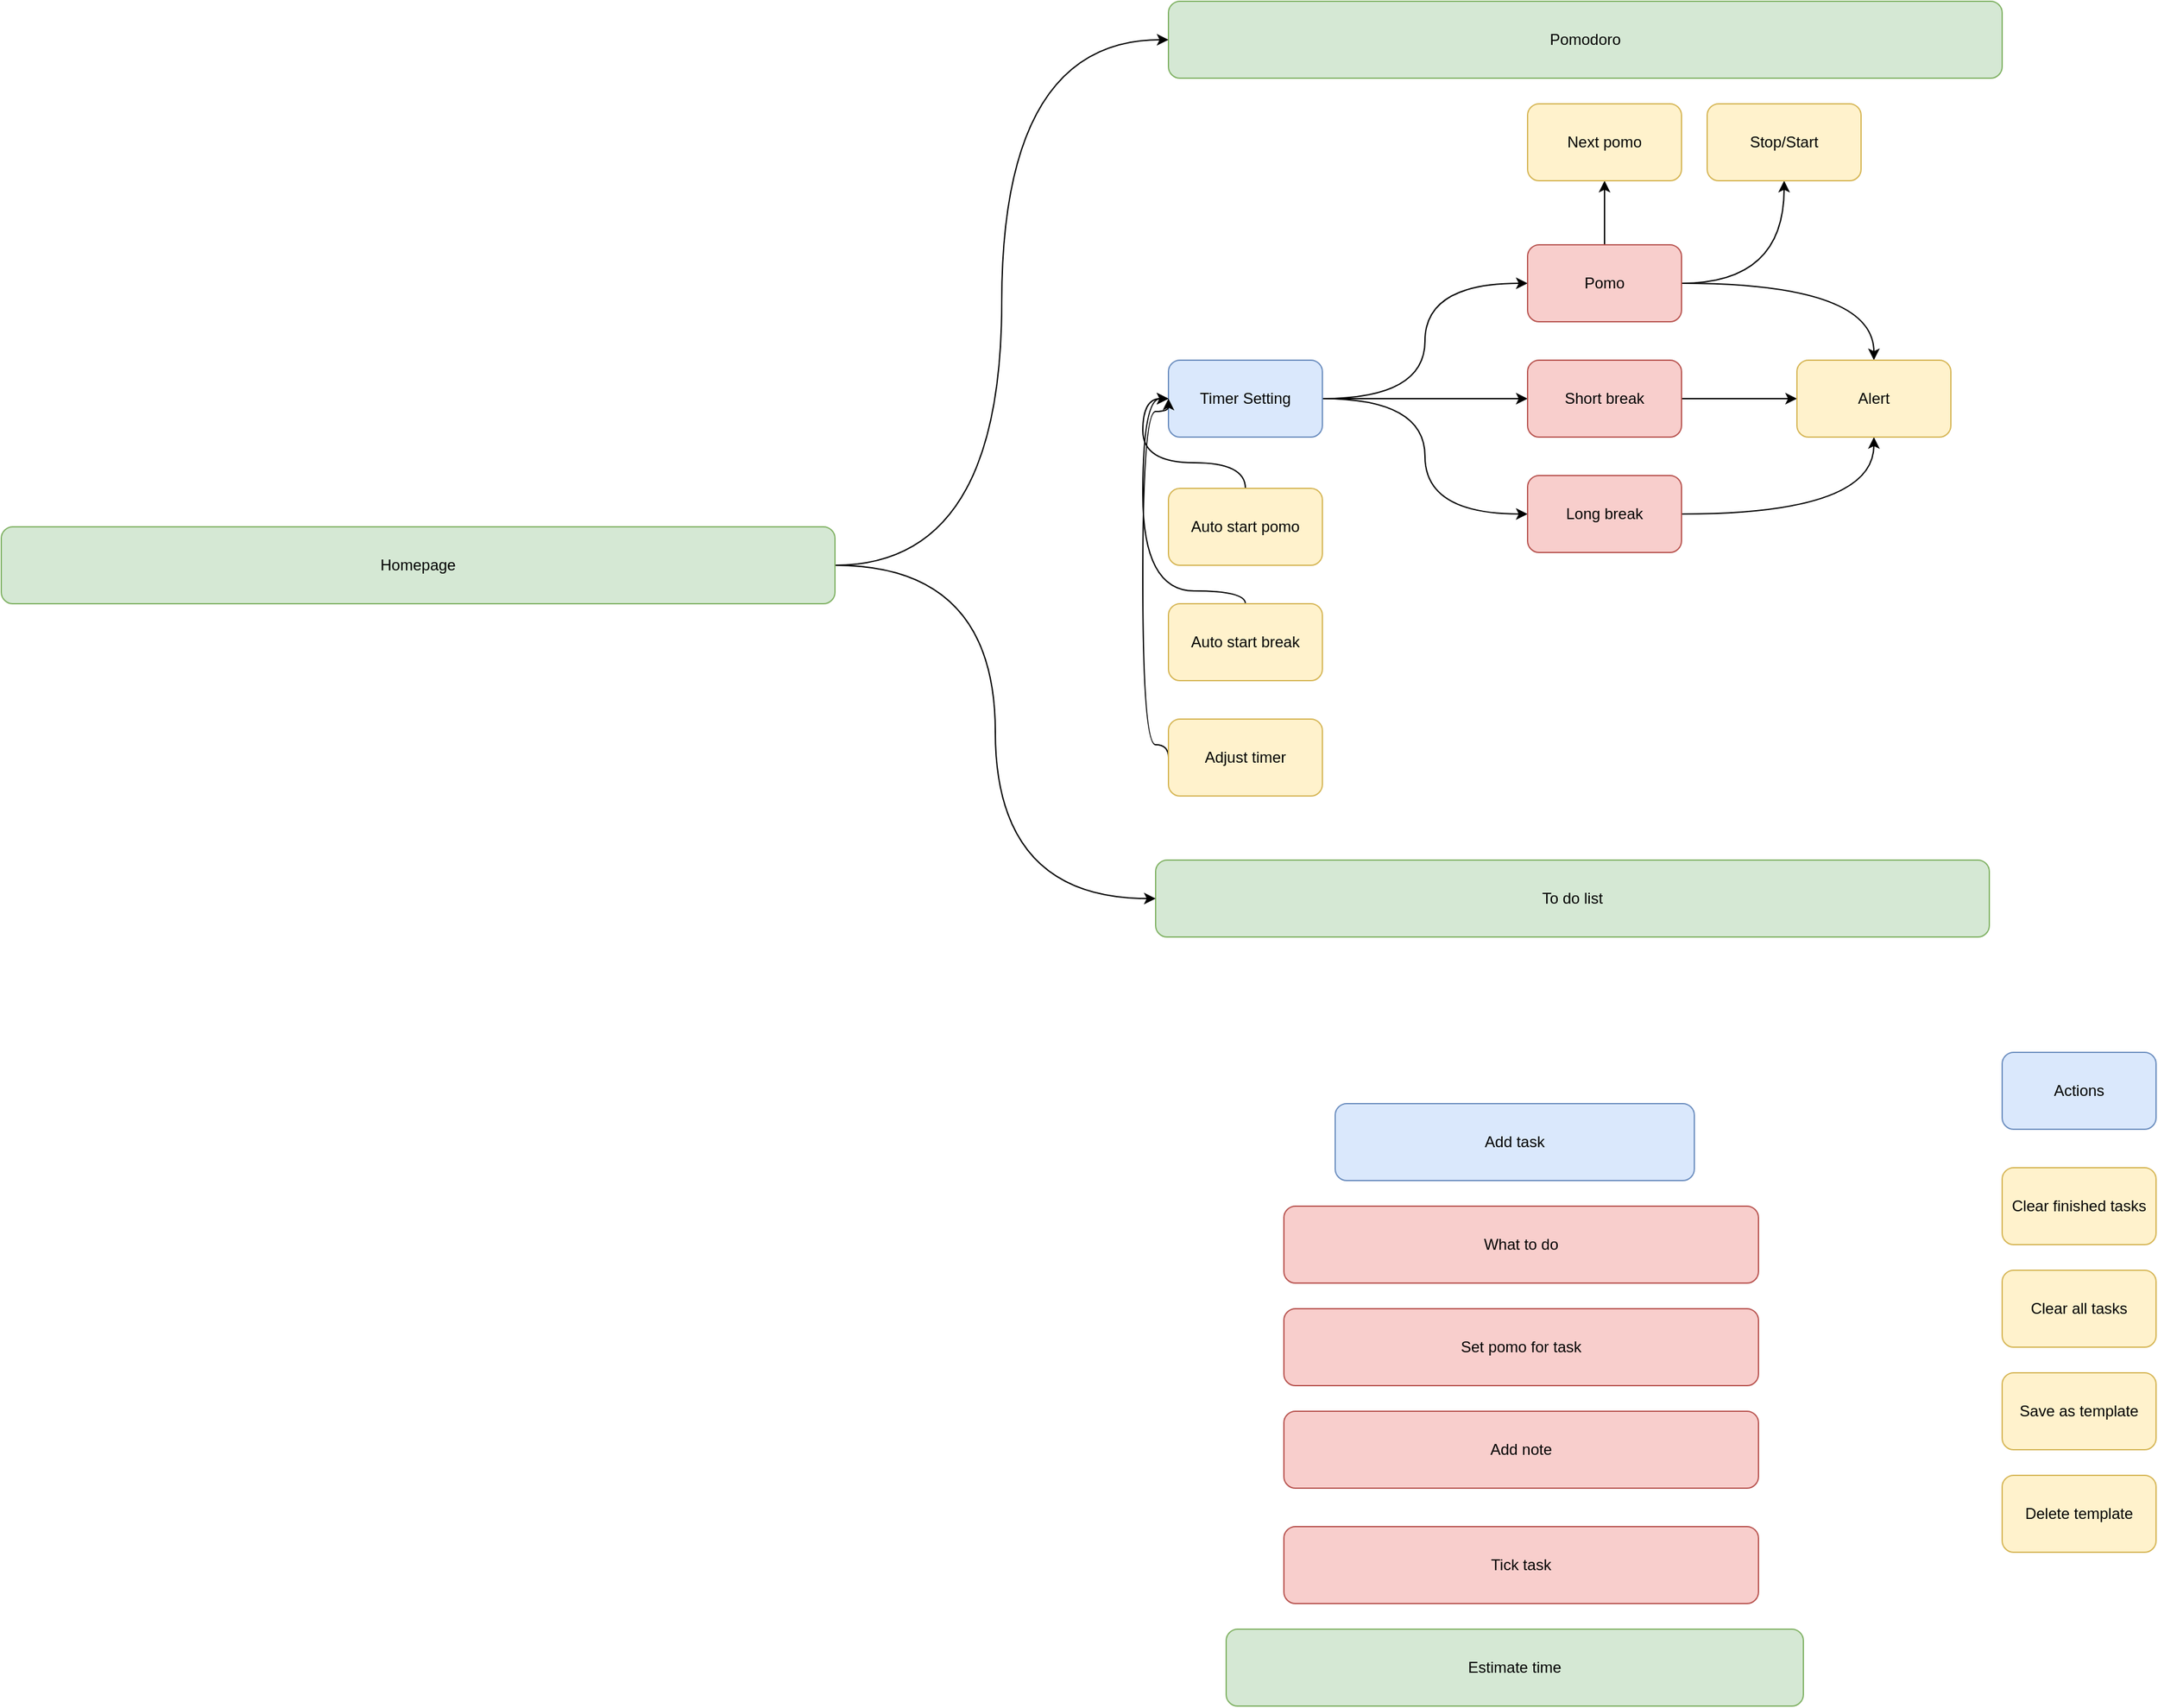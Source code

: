<mxfile version="20.4.0" type="device"><diagram id="8Gfu3SahSb1mHm9d5XKN" name="Page-1"><mxGraphModel dx="2887" dy="1144" grid="1" gridSize="10" guides="1" tooltips="1" connect="1" arrows="1" fold="1" page="1" pageScale="1" pageWidth="850" pageHeight="1100" math="0" shadow="0"><root><mxCell id="0"/><mxCell id="1" parent="0"/><mxCell id="mbkHHmatHtRUNCDCR0Nr-5" style="edgeStyle=orthogonalEdgeStyle;rounded=0;orthogonalLoop=1;jettySize=auto;html=1;entryX=0;entryY=0.5;entryDx=0;entryDy=0;curved=1;" parent="1" source="mbkHHmatHtRUNCDCR0Nr-1" target="mbkHHmatHtRUNCDCR0Nr-2" edge="1"><mxGeometry relative="1" as="geometry"/></mxCell><mxCell id="mbkHHmatHtRUNCDCR0Nr-6" style="edgeStyle=orthogonalEdgeStyle;rounded=0;orthogonalLoop=1;jettySize=auto;html=1;entryX=0;entryY=0.5;entryDx=0;entryDy=0;curved=1;" parent="1" source="mbkHHmatHtRUNCDCR0Nr-1" target="mbkHHmatHtRUNCDCR0Nr-3" edge="1"><mxGeometry relative="1" as="geometry"/></mxCell><mxCell id="mbkHHmatHtRUNCDCR0Nr-7" style="edgeStyle=orthogonalEdgeStyle;rounded=0;orthogonalLoop=1;jettySize=auto;html=1;entryX=0;entryY=0.5;entryDx=0;entryDy=0;curved=1;" parent="1" source="mbkHHmatHtRUNCDCR0Nr-1" target="mbkHHmatHtRUNCDCR0Nr-4" edge="1"><mxGeometry relative="1" as="geometry"/></mxCell><mxCell id="mbkHHmatHtRUNCDCR0Nr-1" value="Timer Setting" style="rounded=1;whiteSpace=wrap;html=1;fillColor=#dae8fc;strokeColor=#6c8ebf;" parent="1" vertex="1"><mxGeometry x="260" y="450" width="120" height="60" as="geometry"/></mxCell><mxCell id="mbkHHmatHtRUNCDCR0Nr-15" style="edgeStyle=orthogonalEdgeStyle;curved=1;rounded=0;orthogonalLoop=1;jettySize=auto;html=1;entryX=0.5;entryY=0;entryDx=0;entryDy=0;" parent="1" source="mbkHHmatHtRUNCDCR0Nr-2" target="mbkHHmatHtRUNCDCR0Nr-14" edge="1"><mxGeometry relative="1" as="geometry"/></mxCell><mxCell id="mbkHHmatHtRUNCDCR0Nr-29" style="edgeStyle=orthogonalEdgeStyle;curved=1;rounded=0;orthogonalLoop=1;jettySize=auto;html=1;" parent="1" source="mbkHHmatHtRUNCDCR0Nr-2" target="mbkHHmatHtRUNCDCR0Nr-28" edge="1"><mxGeometry relative="1" as="geometry"/></mxCell><mxCell id="mbkHHmatHtRUNCDCR0Nr-31" style="edgeStyle=orthogonalEdgeStyle;curved=1;rounded=0;orthogonalLoop=1;jettySize=auto;html=1;entryX=0.5;entryY=1;entryDx=0;entryDy=0;" parent="1" source="mbkHHmatHtRUNCDCR0Nr-2" target="mbkHHmatHtRUNCDCR0Nr-30" edge="1"><mxGeometry relative="1" as="geometry"/></mxCell><mxCell id="mbkHHmatHtRUNCDCR0Nr-2" value="Pomo" style="rounded=1;whiteSpace=wrap;html=1;fillColor=#f8cecc;strokeColor=#b85450;" parent="1" vertex="1"><mxGeometry x="540" y="360" width="120" height="60" as="geometry"/></mxCell><mxCell id="mbkHHmatHtRUNCDCR0Nr-16" style="edgeStyle=orthogonalEdgeStyle;curved=1;rounded=0;orthogonalLoop=1;jettySize=auto;html=1;entryX=0;entryY=0.5;entryDx=0;entryDy=0;" parent="1" source="mbkHHmatHtRUNCDCR0Nr-3" target="mbkHHmatHtRUNCDCR0Nr-14" edge="1"><mxGeometry relative="1" as="geometry"/></mxCell><mxCell id="mbkHHmatHtRUNCDCR0Nr-3" value="Short break" style="rounded=1;whiteSpace=wrap;html=1;fillColor=#f8cecc;strokeColor=#b85450;" parent="1" vertex="1"><mxGeometry x="540" y="450" width="120" height="60" as="geometry"/></mxCell><mxCell id="mbkHHmatHtRUNCDCR0Nr-17" style="edgeStyle=orthogonalEdgeStyle;curved=1;rounded=0;orthogonalLoop=1;jettySize=auto;html=1;entryX=0.5;entryY=1;entryDx=0;entryDy=0;" parent="1" source="mbkHHmatHtRUNCDCR0Nr-4" target="mbkHHmatHtRUNCDCR0Nr-14" edge="1"><mxGeometry relative="1" as="geometry"/></mxCell><mxCell id="mbkHHmatHtRUNCDCR0Nr-4" value="Long break" style="rounded=1;whiteSpace=wrap;html=1;fillColor=#f8cecc;strokeColor=#b85450;" parent="1" vertex="1"><mxGeometry x="540" y="540" width="120" height="60" as="geometry"/></mxCell><mxCell id="mbkHHmatHtRUNCDCR0Nr-10" style="edgeStyle=orthogonalEdgeStyle;curved=1;rounded=0;orthogonalLoop=1;jettySize=auto;html=1;entryX=0;entryY=0.5;entryDx=0;entryDy=0;" parent="1" source="mbkHHmatHtRUNCDCR0Nr-8" target="mbkHHmatHtRUNCDCR0Nr-1" edge="1"><mxGeometry relative="1" as="geometry"/></mxCell><mxCell id="mbkHHmatHtRUNCDCR0Nr-8" value="Auto start pomo" style="rounded=1;whiteSpace=wrap;html=1;fillColor=#fff2cc;strokeColor=#d6b656;" parent="1" vertex="1"><mxGeometry x="260" y="550" width="120" height="60" as="geometry"/></mxCell><mxCell id="mbkHHmatHtRUNCDCR0Nr-11" style="edgeStyle=orthogonalEdgeStyle;curved=1;rounded=0;orthogonalLoop=1;jettySize=auto;html=1;entryX=0;entryY=0.5;entryDx=0;entryDy=0;" parent="1" source="mbkHHmatHtRUNCDCR0Nr-9" target="mbkHHmatHtRUNCDCR0Nr-1" edge="1"><mxGeometry relative="1" as="geometry"><Array as="points"><mxPoint x="320" y="630"/><mxPoint x="240" y="630"/><mxPoint x="240" y="480"/></Array></mxGeometry></mxCell><mxCell id="mbkHHmatHtRUNCDCR0Nr-9" value="Auto start break" style="rounded=1;whiteSpace=wrap;html=1;fillColor=#fff2cc;strokeColor=#d6b656;" parent="1" vertex="1"><mxGeometry x="260" y="640" width="120" height="60" as="geometry"/></mxCell><mxCell id="mbkHHmatHtRUNCDCR0Nr-13" style="edgeStyle=orthogonalEdgeStyle;curved=1;rounded=0;orthogonalLoop=1;jettySize=auto;html=1;exitX=0;exitY=0.5;exitDx=0;exitDy=0;" parent="1" source="mbkHHmatHtRUNCDCR0Nr-12" edge="1"><mxGeometry relative="1" as="geometry"><mxPoint x="260" y="480" as="targetPoint"/><Array as="points"><mxPoint x="260" y="750"/><mxPoint x="240" y="750"/><mxPoint x="240" y="490"/><mxPoint x="260" y="490"/></Array></mxGeometry></mxCell><mxCell id="mbkHHmatHtRUNCDCR0Nr-12" value="Adjust timer" style="rounded=1;whiteSpace=wrap;html=1;fillColor=#fff2cc;strokeColor=#d6b656;" parent="1" vertex="1"><mxGeometry x="260" y="730" width="120" height="60" as="geometry"/></mxCell><mxCell id="mbkHHmatHtRUNCDCR0Nr-14" value="Alert" style="rounded=1;whiteSpace=wrap;html=1;fillColor=#fff2cc;strokeColor=#d6b656;" parent="1" vertex="1"><mxGeometry x="750" y="450" width="120" height="60" as="geometry"/></mxCell><mxCell id="mbkHHmatHtRUNCDCR0Nr-18" value="Pomodoro" style="rounded=1;whiteSpace=wrap;html=1;fillColor=#d5e8d4;strokeColor=#82b366;" parent="1" vertex="1"><mxGeometry x="260" y="170" width="650" height="60" as="geometry"/></mxCell><mxCell id="mbkHHmatHtRUNCDCR0Nr-19" value="To do list" style="rounded=1;whiteSpace=wrap;html=1;fillColor=#d5e8d4;strokeColor=#82b366;" parent="1" vertex="1"><mxGeometry x="250" y="840" width="650" height="60" as="geometry"/></mxCell><mxCell id="mbkHHmatHtRUNCDCR0Nr-20" value="Actions" style="rounded=1;whiteSpace=wrap;html=1;fillColor=#dae8fc;strokeColor=#6c8ebf;" parent="1" vertex="1"><mxGeometry x="910" y="990" width="120" height="60" as="geometry"/></mxCell><mxCell id="mbkHHmatHtRUNCDCR0Nr-21" value="Clear finished tasks" style="rounded=1;whiteSpace=wrap;html=1;fillColor=#fff2cc;strokeColor=#d6b656;" parent="1" vertex="1"><mxGeometry x="910" y="1080" width="120" height="60" as="geometry"/></mxCell><mxCell id="mbkHHmatHtRUNCDCR0Nr-22" value="Clear all tasks" style="rounded=1;whiteSpace=wrap;html=1;fillColor=#fff2cc;strokeColor=#d6b656;" parent="1" vertex="1"><mxGeometry x="910" y="1160" width="120" height="60" as="geometry"/></mxCell><mxCell id="mbkHHmatHtRUNCDCR0Nr-23" value="Add task" style="rounded=1;whiteSpace=wrap;html=1;fillColor=#dae8fc;strokeColor=#6c8ebf;" parent="1" vertex="1"><mxGeometry x="390" y="1030" width="280" height="60" as="geometry"/></mxCell><mxCell id="mbkHHmatHtRUNCDCR0Nr-24" value="What to do" style="rounded=1;whiteSpace=wrap;html=1;fillColor=#f8cecc;strokeColor=#b85450;" parent="1" vertex="1"><mxGeometry x="350" y="1110" width="370" height="60" as="geometry"/></mxCell><mxCell id="mbkHHmatHtRUNCDCR0Nr-25" value="Set pomo for task" style="rounded=1;whiteSpace=wrap;html=1;fillColor=#f8cecc;strokeColor=#b85450;" parent="1" vertex="1"><mxGeometry x="350" y="1190" width="370" height="60" as="geometry"/></mxCell><mxCell id="mbkHHmatHtRUNCDCR0Nr-26" value="Add note" style="rounded=1;whiteSpace=wrap;html=1;fillColor=#f8cecc;strokeColor=#b85450;" parent="1" vertex="1"><mxGeometry x="350" y="1270" width="370" height="60" as="geometry"/></mxCell><mxCell id="mbkHHmatHtRUNCDCR0Nr-27" value="Estimate time" style="rounded=1;whiteSpace=wrap;html=1;fillColor=#d5e8d4;strokeColor=#82b366;" parent="1" vertex="1"><mxGeometry x="305" y="1440" width="450" height="60" as="geometry"/></mxCell><mxCell id="mbkHHmatHtRUNCDCR0Nr-28" value="Stop/Start" style="rounded=1;whiteSpace=wrap;html=1;fillColor=#fff2cc;strokeColor=#d6b656;" parent="1" vertex="1"><mxGeometry x="680" y="250" width="120" height="60" as="geometry"/></mxCell><mxCell id="mbkHHmatHtRUNCDCR0Nr-30" value="Next pomo" style="rounded=1;whiteSpace=wrap;html=1;fillColor=#fff2cc;strokeColor=#d6b656;" parent="1" vertex="1"><mxGeometry x="540" y="250" width="120" height="60" as="geometry"/></mxCell><mxCell id="mbkHHmatHtRUNCDCR0Nr-32" value="Tick task" style="rounded=1;whiteSpace=wrap;html=1;fillColor=#f8cecc;strokeColor=#b85450;" parent="1" vertex="1"><mxGeometry x="350" y="1360" width="370" height="60" as="geometry"/></mxCell><mxCell id="sqzw359Bwjai30zNiNLM-2" style="edgeStyle=orthogonalEdgeStyle;rounded=0;orthogonalLoop=1;jettySize=auto;html=1;entryX=0;entryY=0.5;entryDx=0;entryDy=0;curved=1;" parent="1" source="sqzw359Bwjai30zNiNLM-1" target="mbkHHmatHtRUNCDCR0Nr-19" edge="1"><mxGeometry relative="1" as="geometry"/></mxCell><mxCell id="sqzw359Bwjai30zNiNLM-3" style="edgeStyle=orthogonalEdgeStyle;rounded=0;orthogonalLoop=1;jettySize=auto;html=1;entryX=0;entryY=0.5;entryDx=0;entryDy=0;curved=1;" parent="1" source="sqzw359Bwjai30zNiNLM-1" target="mbkHHmatHtRUNCDCR0Nr-18" edge="1"><mxGeometry relative="1" as="geometry"/></mxCell><mxCell id="sqzw359Bwjai30zNiNLM-1" value="Homepage" style="rounded=1;whiteSpace=wrap;html=1;fillColor=#d5e8d4;strokeColor=#82b366;" parent="1" vertex="1"><mxGeometry x="-650" y="580" width="650" height="60" as="geometry"/></mxCell><mxCell id="I7nSkXTepY3XiqucIh2Q-1" value="Save as template" style="rounded=1;whiteSpace=wrap;html=1;fillColor=#fff2cc;strokeColor=#d6b656;" vertex="1" parent="1"><mxGeometry x="910" y="1240" width="120" height="60" as="geometry"/></mxCell><mxCell id="I7nSkXTepY3XiqucIh2Q-2" value="Delete template" style="rounded=1;whiteSpace=wrap;html=1;fillColor=#fff2cc;strokeColor=#d6b656;" vertex="1" parent="1"><mxGeometry x="910" y="1320" width="120" height="60" as="geometry"/></mxCell></root></mxGraphModel></diagram></mxfile>